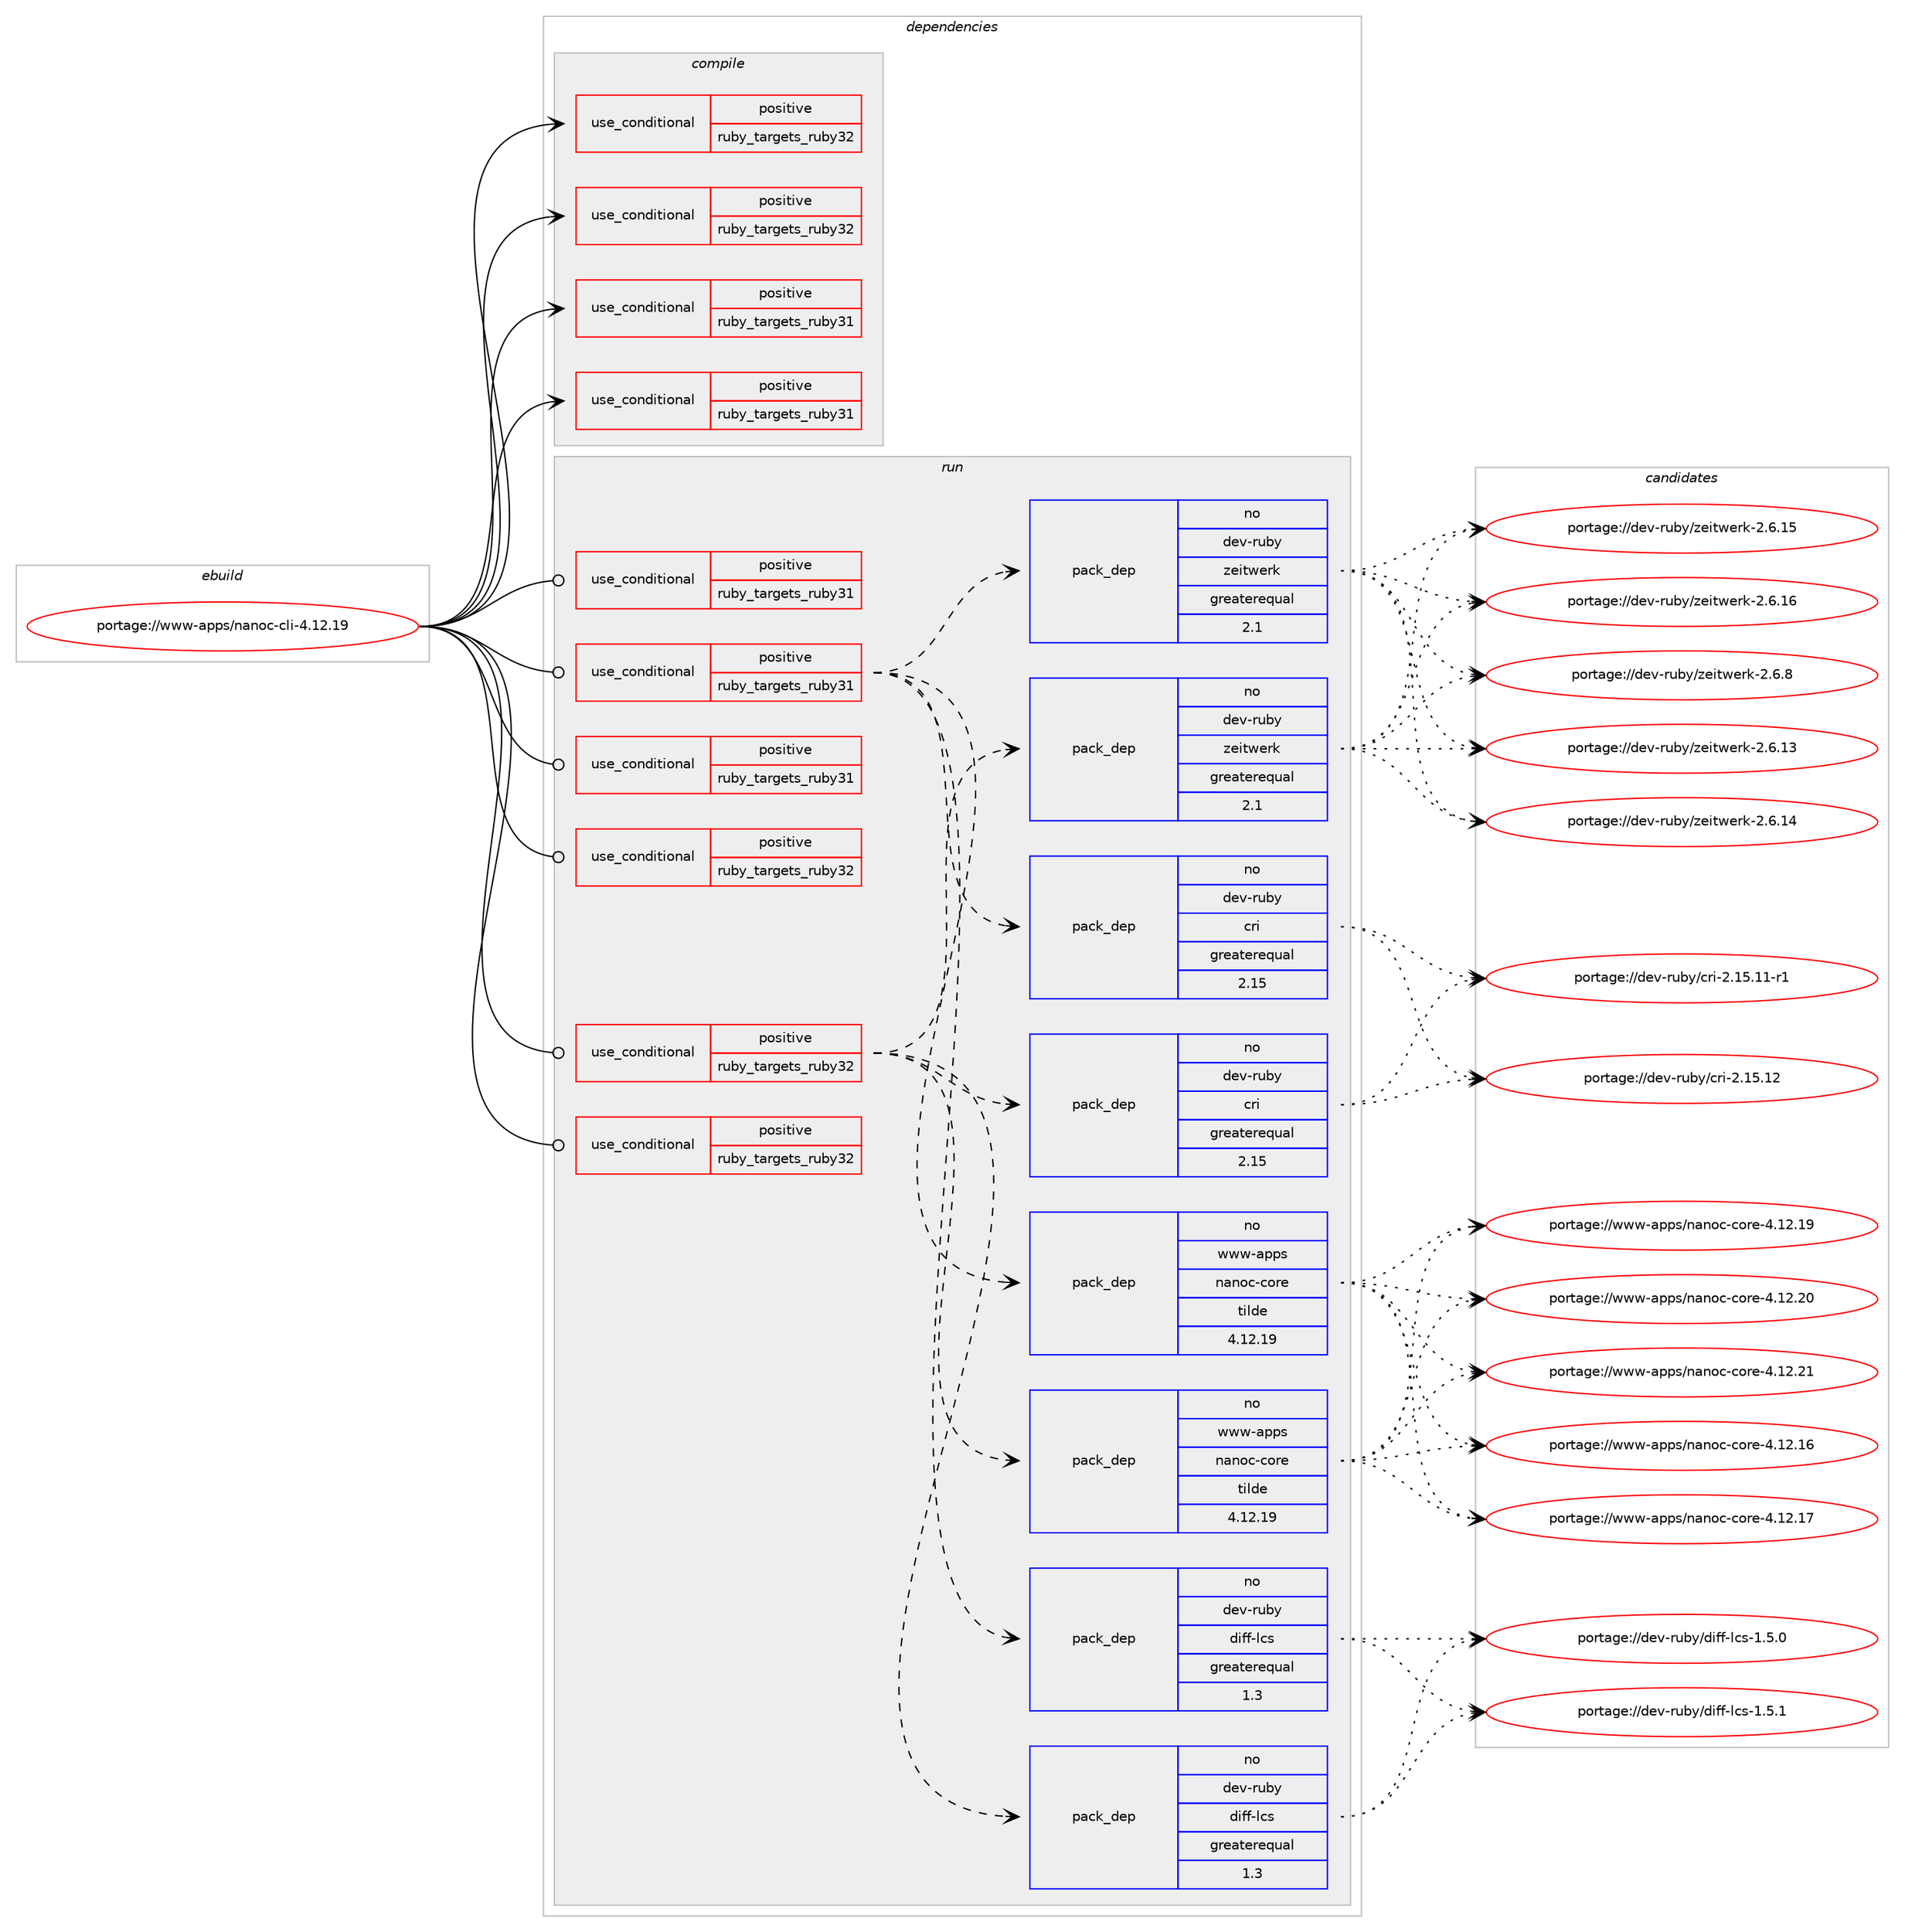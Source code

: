 digraph prolog {

# *************
# Graph options
# *************

newrank=true;
concentrate=true;
compound=true;
graph [rankdir=LR,fontname=Helvetica,fontsize=10,ranksep=1.5];#, ranksep=2.5, nodesep=0.2];
edge  [arrowhead=vee];
node  [fontname=Helvetica,fontsize=10];

# **********
# The ebuild
# **********

subgraph cluster_leftcol {
color=gray;
rank=same;
label=<<i>ebuild</i>>;
id [label="portage://www-apps/nanoc-cli-4.12.19", color=red, width=4, href="../www-apps/nanoc-cli-4.12.19.svg"];
}

# ****************
# The dependencies
# ****************

subgraph cluster_midcol {
color=gray;
label=<<i>dependencies</i>>;
subgraph cluster_compile {
fillcolor="#eeeeee";
style=filled;
label=<<i>compile</i>>;
subgraph cond940 {
dependency2541 [label=<<TABLE BORDER="0" CELLBORDER="1" CELLSPACING="0" CELLPADDING="4"><TR><TD ROWSPAN="3" CELLPADDING="10">use_conditional</TD></TR><TR><TD>positive</TD></TR><TR><TD>ruby_targets_ruby31</TD></TR></TABLE>>, shape=none, color=red];
# *** BEGIN UNKNOWN DEPENDENCY TYPE (TODO) ***
# dependency2541 -> package_dependency(portage://www-apps/nanoc-cli-4.12.19,install,no,dev-lang,ruby,none,[,,],[slot(3.1)],[])
# *** END UNKNOWN DEPENDENCY TYPE (TODO) ***

}
id:e -> dependency2541:w [weight=20,style="solid",arrowhead="vee"];
subgraph cond941 {
dependency2542 [label=<<TABLE BORDER="0" CELLBORDER="1" CELLSPACING="0" CELLPADDING="4"><TR><TD ROWSPAN="3" CELLPADDING="10">use_conditional</TD></TR><TR><TD>positive</TD></TR><TR><TD>ruby_targets_ruby31</TD></TR></TABLE>>, shape=none, color=red];
# *** BEGIN UNKNOWN DEPENDENCY TYPE (TODO) ***
# dependency2542 -> package_dependency(portage://www-apps/nanoc-cli-4.12.19,install,no,virtual,rubygems,none,[,,],[],[use(enable(ruby_targets_ruby31),negative)])
# *** END UNKNOWN DEPENDENCY TYPE (TODO) ***

}
id:e -> dependency2542:w [weight=20,style="solid",arrowhead="vee"];
subgraph cond942 {
dependency2543 [label=<<TABLE BORDER="0" CELLBORDER="1" CELLSPACING="0" CELLPADDING="4"><TR><TD ROWSPAN="3" CELLPADDING="10">use_conditional</TD></TR><TR><TD>positive</TD></TR><TR><TD>ruby_targets_ruby32</TD></TR></TABLE>>, shape=none, color=red];
# *** BEGIN UNKNOWN DEPENDENCY TYPE (TODO) ***
# dependency2543 -> package_dependency(portage://www-apps/nanoc-cli-4.12.19,install,no,dev-lang,ruby,none,[,,],[slot(3.2)],[])
# *** END UNKNOWN DEPENDENCY TYPE (TODO) ***

}
id:e -> dependency2543:w [weight=20,style="solid",arrowhead="vee"];
subgraph cond943 {
dependency2544 [label=<<TABLE BORDER="0" CELLBORDER="1" CELLSPACING="0" CELLPADDING="4"><TR><TD ROWSPAN="3" CELLPADDING="10">use_conditional</TD></TR><TR><TD>positive</TD></TR><TR><TD>ruby_targets_ruby32</TD></TR></TABLE>>, shape=none, color=red];
# *** BEGIN UNKNOWN DEPENDENCY TYPE (TODO) ***
# dependency2544 -> package_dependency(portage://www-apps/nanoc-cli-4.12.19,install,no,virtual,rubygems,none,[,,],[],[use(enable(ruby_targets_ruby32),negative)])
# *** END UNKNOWN DEPENDENCY TYPE (TODO) ***

}
id:e -> dependency2544:w [weight=20,style="solid",arrowhead="vee"];
}
subgraph cluster_compileandrun {
fillcolor="#eeeeee";
style=filled;
label=<<i>compile and run</i>>;
}
subgraph cluster_run {
fillcolor="#eeeeee";
style=filled;
label=<<i>run</i>>;
subgraph cond944 {
dependency2545 [label=<<TABLE BORDER="0" CELLBORDER="1" CELLSPACING="0" CELLPADDING="4"><TR><TD ROWSPAN="3" CELLPADDING="10">use_conditional</TD></TR><TR><TD>positive</TD></TR><TR><TD>ruby_targets_ruby31</TD></TR></TABLE>>, shape=none, color=red];
# *** BEGIN UNKNOWN DEPENDENCY TYPE (TODO) ***
# dependency2545 -> package_dependency(portage://www-apps/nanoc-cli-4.12.19,run,no,dev-lang,ruby,none,[,,],[slot(3.1)],[])
# *** END UNKNOWN DEPENDENCY TYPE (TODO) ***

}
id:e -> dependency2545:w [weight=20,style="solid",arrowhead="odot"];
subgraph cond945 {
dependency2546 [label=<<TABLE BORDER="0" CELLBORDER="1" CELLSPACING="0" CELLPADDING="4"><TR><TD ROWSPAN="3" CELLPADDING="10">use_conditional</TD></TR><TR><TD>positive</TD></TR><TR><TD>ruby_targets_ruby31</TD></TR></TABLE>>, shape=none, color=red];
subgraph pack1533 {
dependency2547 [label=<<TABLE BORDER="0" CELLBORDER="1" CELLSPACING="0" CELLPADDING="4" WIDTH="220"><TR><TD ROWSPAN="6" CELLPADDING="30">pack_dep</TD></TR><TR><TD WIDTH="110">no</TD></TR><TR><TD>dev-ruby</TD></TR><TR><TD>cri</TD></TR><TR><TD>greaterequal</TD></TR><TR><TD>2.15</TD></TR></TABLE>>, shape=none, color=blue];
}
dependency2546:e -> dependency2547:w [weight=20,style="dashed",arrowhead="vee"];
subgraph pack1534 {
dependency2548 [label=<<TABLE BORDER="0" CELLBORDER="1" CELLSPACING="0" CELLPADDING="4" WIDTH="220"><TR><TD ROWSPAN="6" CELLPADDING="30">pack_dep</TD></TR><TR><TD WIDTH="110">no</TD></TR><TR><TD>dev-ruby</TD></TR><TR><TD>diff-lcs</TD></TR><TR><TD>greaterequal</TD></TR><TR><TD>1.3</TD></TR></TABLE>>, shape=none, color=blue];
}
dependency2546:e -> dependency2548:w [weight=20,style="dashed",arrowhead="vee"];
subgraph pack1535 {
dependency2549 [label=<<TABLE BORDER="0" CELLBORDER="1" CELLSPACING="0" CELLPADDING="4" WIDTH="220"><TR><TD ROWSPAN="6" CELLPADDING="30">pack_dep</TD></TR><TR><TD WIDTH="110">no</TD></TR><TR><TD>www-apps</TD></TR><TR><TD>nanoc-core</TD></TR><TR><TD>tilde</TD></TR><TR><TD>4.12.19</TD></TR></TABLE>>, shape=none, color=blue];
}
dependency2546:e -> dependency2549:w [weight=20,style="dashed",arrowhead="vee"];
subgraph pack1536 {
dependency2550 [label=<<TABLE BORDER="0" CELLBORDER="1" CELLSPACING="0" CELLPADDING="4" WIDTH="220"><TR><TD ROWSPAN="6" CELLPADDING="30">pack_dep</TD></TR><TR><TD WIDTH="110">no</TD></TR><TR><TD>dev-ruby</TD></TR><TR><TD>zeitwerk</TD></TR><TR><TD>greaterequal</TD></TR><TR><TD>2.1</TD></TR></TABLE>>, shape=none, color=blue];
}
dependency2546:e -> dependency2550:w [weight=20,style="dashed",arrowhead="vee"];
}
id:e -> dependency2546:w [weight=20,style="solid",arrowhead="odot"];
subgraph cond946 {
dependency2551 [label=<<TABLE BORDER="0" CELLBORDER="1" CELLSPACING="0" CELLPADDING="4"><TR><TD ROWSPAN="3" CELLPADDING="10">use_conditional</TD></TR><TR><TD>positive</TD></TR><TR><TD>ruby_targets_ruby31</TD></TR></TABLE>>, shape=none, color=red];
# *** BEGIN UNKNOWN DEPENDENCY TYPE (TODO) ***
# dependency2551 -> package_dependency(portage://www-apps/nanoc-cli-4.12.19,run,no,virtual,rubygems,none,[,,],[],[use(enable(ruby_targets_ruby31),negative)])
# *** END UNKNOWN DEPENDENCY TYPE (TODO) ***

}
id:e -> dependency2551:w [weight=20,style="solid",arrowhead="odot"];
subgraph cond947 {
dependency2552 [label=<<TABLE BORDER="0" CELLBORDER="1" CELLSPACING="0" CELLPADDING="4"><TR><TD ROWSPAN="3" CELLPADDING="10">use_conditional</TD></TR><TR><TD>positive</TD></TR><TR><TD>ruby_targets_ruby32</TD></TR></TABLE>>, shape=none, color=red];
# *** BEGIN UNKNOWN DEPENDENCY TYPE (TODO) ***
# dependency2552 -> package_dependency(portage://www-apps/nanoc-cli-4.12.19,run,no,dev-lang,ruby,none,[,,],[slot(3.2)],[])
# *** END UNKNOWN DEPENDENCY TYPE (TODO) ***

}
id:e -> dependency2552:w [weight=20,style="solid",arrowhead="odot"];
subgraph cond948 {
dependency2553 [label=<<TABLE BORDER="0" CELLBORDER="1" CELLSPACING="0" CELLPADDING="4"><TR><TD ROWSPAN="3" CELLPADDING="10">use_conditional</TD></TR><TR><TD>positive</TD></TR><TR><TD>ruby_targets_ruby32</TD></TR></TABLE>>, shape=none, color=red];
subgraph pack1537 {
dependency2554 [label=<<TABLE BORDER="0" CELLBORDER="1" CELLSPACING="0" CELLPADDING="4" WIDTH="220"><TR><TD ROWSPAN="6" CELLPADDING="30">pack_dep</TD></TR><TR><TD WIDTH="110">no</TD></TR><TR><TD>dev-ruby</TD></TR><TR><TD>cri</TD></TR><TR><TD>greaterequal</TD></TR><TR><TD>2.15</TD></TR></TABLE>>, shape=none, color=blue];
}
dependency2553:e -> dependency2554:w [weight=20,style="dashed",arrowhead="vee"];
subgraph pack1538 {
dependency2555 [label=<<TABLE BORDER="0" CELLBORDER="1" CELLSPACING="0" CELLPADDING="4" WIDTH="220"><TR><TD ROWSPAN="6" CELLPADDING="30">pack_dep</TD></TR><TR><TD WIDTH="110">no</TD></TR><TR><TD>dev-ruby</TD></TR><TR><TD>diff-lcs</TD></TR><TR><TD>greaterequal</TD></TR><TR><TD>1.3</TD></TR></TABLE>>, shape=none, color=blue];
}
dependency2553:e -> dependency2555:w [weight=20,style="dashed",arrowhead="vee"];
subgraph pack1539 {
dependency2556 [label=<<TABLE BORDER="0" CELLBORDER="1" CELLSPACING="0" CELLPADDING="4" WIDTH="220"><TR><TD ROWSPAN="6" CELLPADDING="30">pack_dep</TD></TR><TR><TD WIDTH="110">no</TD></TR><TR><TD>www-apps</TD></TR><TR><TD>nanoc-core</TD></TR><TR><TD>tilde</TD></TR><TR><TD>4.12.19</TD></TR></TABLE>>, shape=none, color=blue];
}
dependency2553:e -> dependency2556:w [weight=20,style="dashed",arrowhead="vee"];
subgraph pack1540 {
dependency2557 [label=<<TABLE BORDER="0" CELLBORDER="1" CELLSPACING="0" CELLPADDING="4" WIDTH="220"><TR><TD ROWSPAN="6" CELLPADDING="30">pack_dep</TD></TR><TR><TD WIDTH="110">no</TD></TR><TR><TD>dev-ruby</TD></TR><TR><TD>zeitwerk</TD></TR><TR><TD>greaterequal</TD></TR><TR><TD>2.1</TD></TR></TABLE>>, shape=none, color=blue];
}
dependency2553:e -> dependency2557:w [weight=20,style="dashed",arrowhead="vee"];
}
id:e -> dependency2553:w [weight=20,style="solid",arrowhead="odot"];
subgraph cond949 {
dependency2558 [label=<<TABLE BORDER="0" CELLBORDER="1" CELLSPACING="0" CELLPADDING="4"><TR><TD ROWSPAN="3" CELLPADDING="10">use_conditional</TD></TR><TR><TD>positive</TD></TR><TR><TD>ruby_targets_ruby32</TD></TR></TABLE>>, shape=none, color=red];
# *** BEGIN UNKNOWN DEPENDENCY TYPE (TODO) ***
# dependency2558 -> package_dependency(portage://www-apps/nanoc-cli-4.12.19,run,no,virtual,rubygems,none,[,,],[],[use(enable(ruby_targets_ruby32),negative)])
# *** END UNKNOWN DEPENDENCY TYPE (TODO) ***

}
id:e -> dependency2558:w [weight=20,style="solid",arrowhead="odot"];
}
}

# **************
# The candidates
# **************

subgraph cluster_choices {
rank=same;
color=gray;
label=<<i>candidates</i>>;

subgraph choice1533 {
color=black;
nodesep=1;
choice1001011184511411798121479911410545504649534649494511449 [label="portage://dev-ruby/cri-2.15.11-r1", color=red, width=4,href="../dev-ruby/cri-2.15.11-r1.svg"];
choice100101118451141179812147991141054550464953464950 [label="portage://dev-ruby/cri-2.15.12", color=red, width=4,href="../dev-ruby/cri-2.15.12.svg"];
dependency2547:e -> choice1001011184511411798121479911410545504649534649494511449:w [style=dotted,weight="100"];
dependency2547:e -> choice100101118451141179812147991141054550464953464950:w [style=dotted,weight="100"];
}
subgraph choice1534 {
color=black;
nodesep=1;
choice1001011184511411798121471001051021024510899115454946534648 [label="portage://dev-ruby/diff-lcs-1.5.0", color=red, width=4,href="../dev-ruby/diff-lcs-1.5.0.svg"];
choice1001011184511411798121471001051021024510899115454946534649 [label="portage://dev-ruby/diff-lcs-1.5.1", color=red, width=4,href="../dev-ruby/diff-lcs-1.5.1.svg"];
dependency2548:e -> choice1001011184511411798121471001051021024510899115454946534648:w [style=dotted,weight="100"];
dependency2548:e -> choice1001011184511411798121471001051021024510899115454946534649:w [style=dotted,weight="100"];
}
subgraph choice1535 {
color=black;
nodesep=1;
choice119119119459711211211547110971101119945991111141014552464950464954 [label="portage://www-apps/nanoc-core-4.12.16", color=red, width=4,href="../www-apps/nanoc-core-4.12.16.svg"];
choice119119119459711211211547110971101119945991111141014552464950464955 [label="portage://www-apps/nanoc-core-4.12.17", color=red, width=4,href="../www-apps/nanoc-core-4.12.17.svg"];
choice119119119459711211211547110971101119945991111141014552464950464957 [label="portage://www-apps/nanoc-core-4.12.19", color=red, width=4,href="../www-apps/nanoc-core-4.12.19.svg"];
choice119119119459711211211547110971101119945991111141014552464950465048 [label="portage://www-apps/nanoc-core-4.12.20", color=red, width=4,href="../www-apps/nanoc-core-4.12.20.svg"];
choice119119119459711211211547110971101119945991111141014552464950465049 [label="portage://www-apps/nanoc-core-4.12.21", color=red, width=4,href="../www-apps/nanoc-core-4.12.21.svg"];
dependency2549:e -> choice119119119459711211211547110971101119945991111141014552464950464954:w [style=dotted,weight="100"];
dependency2549:e -> choice119119119459711211211547110971101119945991111141014552464950464955:w [style=dotted,weight="100"];
dependency2549:e -> choice119119119459711211211547110971101119945991111141014552464950464957:w [style=dotted,weight="100"];
dependency2549:e -> choice119119119459711211211547110971101119945991111141014552464950465048:w [style=dotted,weight="100"];
dependency2549:e -> choice119119119459711211211547110971101119945991111141014552464950465049:w [style=dotted,weight="100"];
}
subgraph choice1536 {
color=black;
nodesep=1;
choice10010111845114117981214712210110511611910111410745504654464951 [label="portage://dev-ruby/zeitwerk-2.6.13", color=red, width=4,href="../dev-ruby/zeitwerk-2.6.13.svg"];
choice10010111845114117981214712210110511611910111410745504654464952 [label="portage://dev-ruby/zeitwerk-2.6.14", color=red, width=4,href="../dev-ruby/zeitwerk-2.6.14.svg"];
choice10010111845114117981214712210110511611910111410745504654464953 [label="portage://dev-ruby/zeitwerk-2.6.15", color=red, width=4,href="../dev-ruby/zeitwerk-2.6.15.svg"];
choice10010111845114117981214712210110511611910111410745504654464954 [label="portage://dev-ruby/zeitwerk-2.6.16", color=red, width=4,href="../dev-ruby/zeitwerk-2.6.16.svg"];
choice100101118451141179812147122101105116119101114107455046544656 [label="portage://dev-ruby/zeitwerk-2.6.8", color=red, width=4,href="../dev-ruby/zeitwerk-2.6.8.svg"];
dependency2550:e -> choice10010111845114117981214712210110511611910111410745504654464951:w [style=dotted,weight="100"];
dependency2550:e -> choice10010111845114117981214712210110511611910111410745504654464952:w [style=dotted,weight="100"];
dependency2550:e -> choice10010111845114117981214712210110511611910111410745504654464953:w [style=dotted,weight="100"];
dependency2550:e -> choice10010111845114117981214712210110511611910111410745504654464954:w [style=dotted,weight="100"];
dependency2550:e -> choice100101118451141179812147122101105116119101114107455046544656:w [style=dotted,weight="100"];
}
subgraph choice1537 {
color=black;
nodesep=1;
choice1001011184511411798121479911410545504649534649494511449 [label="portage://dev-ruby/cri-2.15.11-r1", color=red, width=4,href="../dev-ruby/cri-2.15.11-r1.svg"];
choice100101118451141179812147991141054550464953464950 [label="portage://dev-ruby/cri-2.15.12", color=red, width=4,href="../dev-ruby/cri-2.15.12.svg"];
dependency2554:e -> choice1001011184511411798121479911410545504649534649494511449:w [style=dotted,weight="100"];
dependency2554:e -> choice100101118451141179812147991141054550464953464950:w [style=dotted,weight="100"];
}
subgraph choice1538 {
color=black;
nodesep=1;
choice1001011184511411798121471001051021024510899115454946534648 [label="portage://dev-ruby/diff-lcs-1.5.0", color=red, width=4,href="../dev-ruby/diff-lcs-1.5.0.svg"];
choice1001011184511411798121471001051021024510899115454946534649 [label="portage://dev-ruby/diff-lcs-1.5.1", color=red, width=4,href="../dev-ruby/diff-lcs-1.5.1.svg"];
dependency2555:e -> choice1001011184511411798121471001051021024510899115454946534648:w [style=dotted,weight="100"];
dependency2555:e -> choice1001011184511411798121471001051021024510899115454946534649:w [style=dotted,weight="100"];
}
subgraph choice1539 {
color=black;
nodesep=1;
choice119119119459711211211547110971101119945991111141014552464950464954 [label="portage://www-apps/nanoc-core-4.12.16", color=red, width=4,href="../www-apps/nanoc-core-4.12.16.svg"];
choice119119119459711211211547110971101119945991111141014552464950464955 [label="portage://www-apps/nanoc-core-4.12.17", color=red, width=4,href="../www-apps/nanoc-core-4.12.17.svg"];
choice119119119459711211211547110971101119945991111141014552464950464957 [label="portage://www-apps/nanoc-core-4.12.19", color=red, width=4,href="../www-apps/nanoc-core-4.12.19.svg"];
choice119119119459711211211547110971101119945991111141014552464950465048 [label="portage://www-apps/nanoc-core-4.12.20", color=red, width=4,href="../www-apps/nanoc-core-4.12.20.svg"];
choice119119119459711211211547110971101119945991111141014552464950465049 [label="portage://www-apps/nanoc-core-4.12.21", color=red, width=4,href="../www-apps/nanoc-core-4.12.21.svg"];
dependency2556:e -> choice119119119459711211211547110971101119945991111141014552464950464954:w [style=dotted,weight="100"];
dependency2556:e -> choice119119119459711211211547110971101119945991111141014552464950464955:w [style=dotted,weight="100"];
dependency2556:e -> choice119119119459711211211547110971101119945991111141014552464950464957:w [style=dotted,weight="100"];
dependency2556:e -> choice119119119459711211211547110971101119945991111141014552464950465048:w [style=dotted,weight="100"];
dependency2556:e -> choice119119119459711211211547110971101119945991111141014552464950465049:w [style=dotted,weight="100"];
}
subgraph choice1540 {
color=black;
nodesep=1;
choice10010111845114117981214712210110511611910111410745504654464951 [label="portage://dev-ruby/zeitwerk-2.6.13", color=red, width=4,href="../dev-ruby/zeitwerk-2.6.13.svg"];
choice10010111845114117981214712210110511611910111410745504654464952 [label="portage://dev-ruby/zeitwerk-2.6.14", color=red, width=4,href="../dev-ruby/zeitwerk-2.6.14.svg"];
choice10010111845114117981214712210110511611910111410745504654464953 [label="portage://dev-ruby/zeitwerk-2.6.15", color=red, width=4,href="../dev-ruby/zeitwerk-2.6.15.svg"];
choice10010111845114117981214712210110511611910111410745504654464954 [label="portage://dev-ruby/zeitwerk-2.6.16", color=red, width=4,href="../dev-ruby/zeitwerk-2.6.16.svg"];
choice100101118451141179812147122101105116119101114107455046544656 [label="portage://dev-ruby/zeitwerk-2.6.8", color=red, width=4,href="../dev-ruby/zeitwerk-2.6.8.svg"];
dependency2557:e -> choice10010111845114117981214712210110511611910111410745504654464951:w [style=dotted,weight="100"];
dependency2557:e -> choice10010111845114117981214712210110511611910111410745504654464952:w [style=dotted,weight="100"];
dependency2557:e -> choice10010111845114117981214712210110511611910111410745504654464953:w [style=dotted,weight="100"];
dependency2557:e -> choice10010111845114117981214712210110511611910111410745504654464954:w [style=dotted,weight="100"];
dependency2557:e -> choice100101118451141179812147122101105116119101114107455046544656:w [style=dotted,weight="100"];
}
}

}
